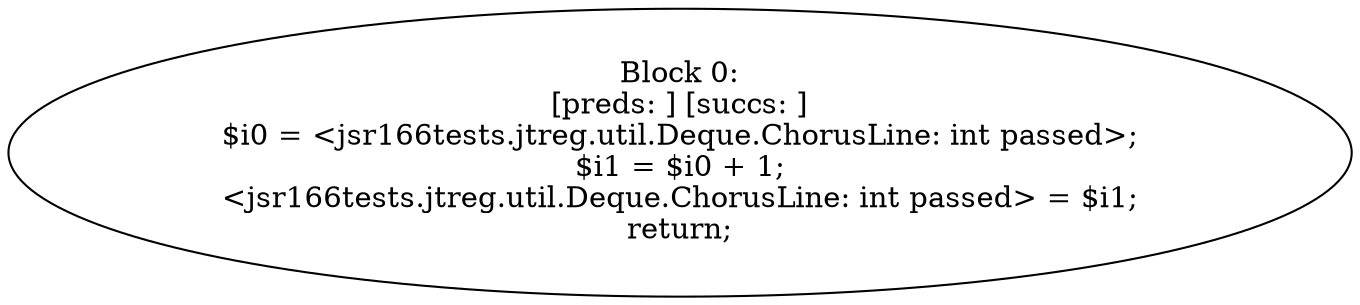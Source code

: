 digraph "unitGraph" {
    "Block 0:
[preds: ] [succs: ]
$i0 = <jsr166tests.jtreg.util.Deque.ChorusLine: int passed>;
$i1 = $i0 + 1;
<jsr166tests.jtreg.util.Deque.ChorusLine: int passed> = $i1;
return;
"
}
